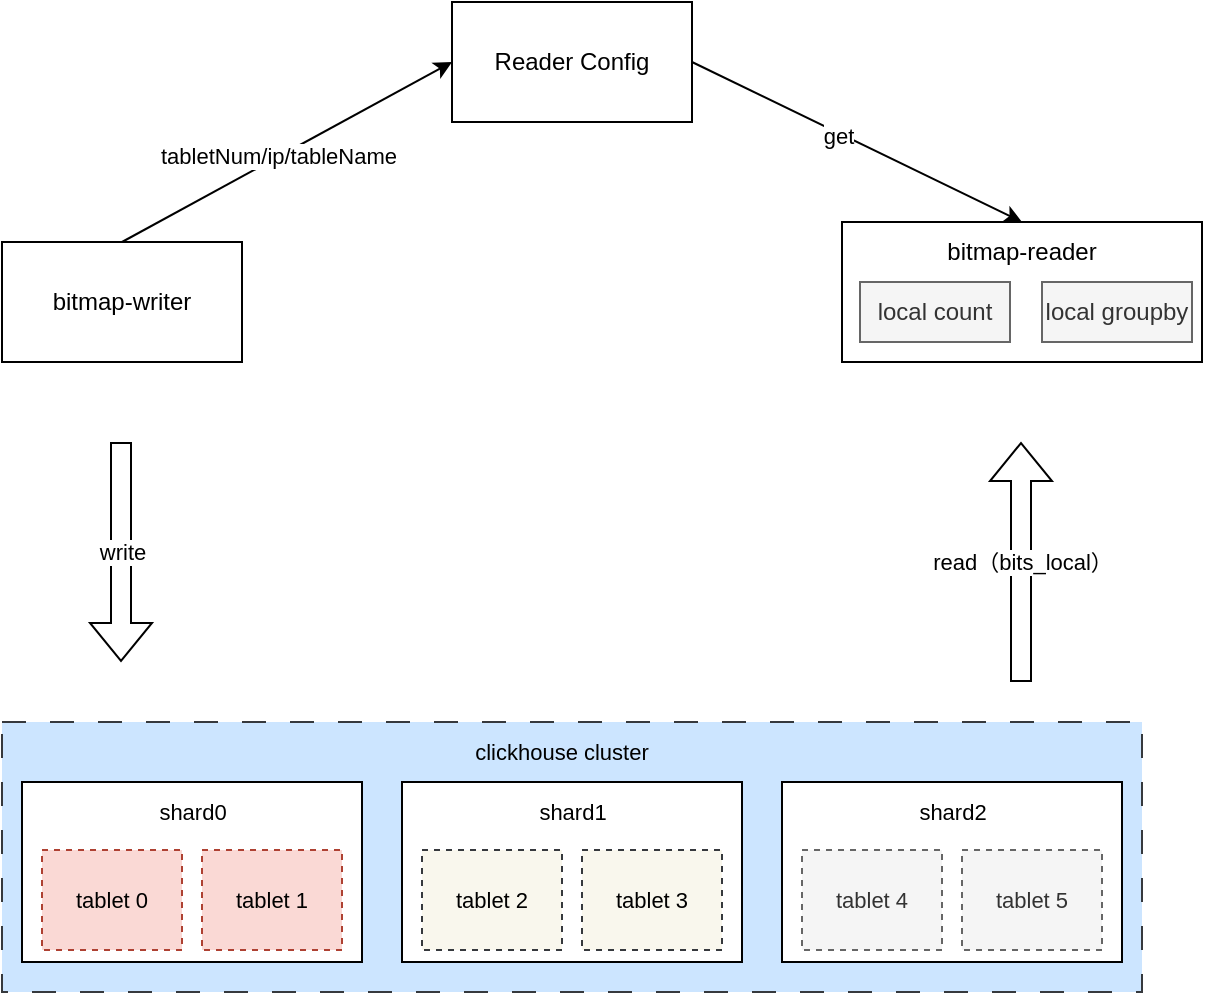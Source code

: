 <mxfile version="21.1.8" type="github">
  <diagram name="第 1 页" id="tmdlvAJcl1UNOviPKKxD">
    <mxGraphModel dx="908" dy="614" grid="1" gridSize="10" guides="1" tooltips="1" connect="1" arrows="1" fold="1" page="1" pageScale="1" pageWidth="827" pageHeight="1169" math="0" shadow="0">
      <root>
        <mxCell id="0" />
        <mxCell id="1" parent="0" />
        <mxCell id="CcoNBpFSK2tCV6slftDk-1" value="" style="group" vertex="1" connectable="0" parent="1">
          <mxGeometry x="40" y="840" width="570" height="135" as="geometry" />
        </mxCell>
        <mxCell id="CcoNBpFSK2tCV6slftDk-2" value="" style="rounded=0;whiteSpace=wrap;html=1;strokeColor=#36393d;fontSize=11;fillColor=#cce5ff;dashed=1;dashPattern=12 12;" vertex="1" parent="CcoNBpFSK2tCV6slftDk-1">
          <mxGeometry width="570" height="135" as="geometry" />
        </mxCell>
        <mxCell id="CcoNBpFSK2tCV6slftDk-3" value="" style="rounded=0;whiteSpace=wrap;html=1;strokeColor=#000000;fontSize=11;fillColor=default;" vertex="1" parent="CcoNBpFSK2tCV6slftDk-1">
          <mxGeometry x="10" y="30" width="170" height="90" as="geometry" />
        </mxCell>
        <mxCell id="CcoNBpFSK2tCV6slftDk-4" value="shard0" style="text;html=1;align=center;verticalAlign=middle;resizable=0;points=[];autosize=1;strokeColor=none;fillColor=none;fontSize=11;" vertex="1" parent="CcoNBpFSK2tCV6slftDk-1">
          <mxGeometry x="65" y="30" width="60" height="30" as="geometry" />
        </mxCell>
        <mxCell id="CcoNBpFSK2tCV6slftDk-5" value="tablet 0" style="rounded=0;whiteSpace=wrap;html=1;strokeColor=#ae4132;fontSize=11;fillColor=#fad9d5;dashed=1;" vertex="1" parent="CcoNBpFSK2tCV6slftDk-1">
          <mxGeometry x="20" y="64" width="70" height="50" as="geometry" />
        </mxCell>
        <mxCell id="CcoNBpFSK2tCV6slftDk-6" value="tablet 1" style="rounded=0;whiteSpace=wrap;html=1;strokeColor=#ae4132;fontSize=11;fillColor=#fad9d5;dashed=1;" vertex="1" parent="CcoNBpFSK2tCV6slftDk-1">
          <mxGeometry x="100" y="64" width="70" height="50" as="geometry" />
        </mxCell>
        <mxCell id="CcoNBpFSK2tCV6slftDk-7" value="" style="rounded=0;whiteSpace=wrap;html=1;strokeColor=#000000;fontSize=11;fillColor=default;" vertex="1" parent="CcoNBpFSK2tCV6slftDk-1">
          <mxGeometry x="200" y="30" width="170" height="90" as="geometry" />
        </mxCell>
        <mxCell id="CcoNBpFSK2tCV6slftDk-8" value="shard1" style="text;html=1;align=center;verticalAlign=middle;resizable=0;points=[];autosize=1;strokeColor=none;fillColor=none;fontSize=11;" vertex="1" parent="CcoNBpFSK2tCV6slftDk-1">
          <mxGeometry x="255" y="30" width="60" height="30" as="geometry" />
        </mxCell>
        <mxCell id="CcoNBpFSK2tCV6slftDk-9" value="tablet 2" style="rounded=0;whiteSpace=wrap;html=1;strokeColor=#36393d;fontSize=11;fillColor=#f9f7ed;dashed=1;" vertex="1" parent="CcoNBpFSK2tCV6slftDk-1">
          <mxGeometry x="210" y="64" width="70" height="50" as="geometry" />
        </mxCell>
        <mxCell id="CcoNBpFSK2tCV6slftDk-10" value="tablet 3" style="rounded=0;whiteSpace=wrap;html=1;strokeColor=#36393d;fontSize=11;fillColor=#f9f7ed;dashed=1;" vertex="1" parent="CcoNBpFSK2tCV6slftDk-1">
          <mxGeometry x="290" y="64" width="70" height="50" as="geometry" />
        </mxCell>
        <mxCell id="CcoNBpFSK2tCV6slftDk-11" value="" style="rounded=0;whiteSpace=wrap;html=1;strokeColor=#000000;fontSize=11;fillColor=default;" vertex="1" parent="CcoNBpFSK2tCV6slftDk-1">
          <mxGeometry x="390" y="30" width="170" height="90" as="geometry" />
        </mxCell>
        <mxCell id="CcoNBpFSK2tCV6slftDk-12" value="shard2" style="text;html=1;align=center;verticalAlign=middle;resizable=0;points=[];autosize=1;strokeColor=none;fillColor=none;fontSize=11;" vertex="1" parent="CcoNBpFSK2tCV6slftDk-1">
          <mxGeometry x="445" y="30" width="60" height="30" as="geometry" />
        </mxCell>
        <mxCell id="CcoNBpFSK2tCV6slftDk-13" value="tablet 4" style="rounded=0;whiteSpace=wrap;html=1;strokeColor=#666666;fontSize=11;fillColor=#f5f5f5;dashed=1;fontColor=#333333;" vertex="1" parent="CcoNBpFSK2tCV6slftDk-1">
          <mxGeometry x="400" y="64" width="70" height="50" as="geometry" />
        </mxCell>
        <mxCell id="CcoNBpFSK2tCV6slftDk-14" value="tablet 5" style="rounded=0;whiteSpace=wrap;html=1;strokeColor=#666666;fontSize=11;fillColor=#f5f5f5;dashed=1;fontColor=#333333;" vertex="1" parent="CcoNBpFSK2tCV6slftDk-1">
          <mxGeometry x="480" y="64" width="70" height="50" as="geometry" />
        </mxCell>
        <mxCell id="CcoNBpFSK2tCV6slftDk-15" value="clickhouse cluster" style="text;html=1;strokeColor=none;fillColor=none;align=center;verticalAlign=middle;whiteSpace=wrap;rounded=0;fontSize=11;" vertex="1" parent="CcoNBpFSK2tCV6slftDk-1">
          <mxGeometry x="230" width="100" height="30" as="geometry" />
        </mxCell>
        <mxCell id="CcoNBpFSK2tCV6slftDk-16" value="write" style="shape=flexArrow;endArrow=classic;html=1;rounded=0;" edge="1" parent="1">
          <mxGeometry width="50" height="50" relative="1" as="geometry">
            <mxPoint x="99.5" y="700" as="sourcePoint" />
            <mxPoint x="99.5" y="810" as="targetPoint" />
          </mxGeometry>
        </mxCell>
        <mxCell id="CcoNBpFSK2tCV6slftDk-17" value="bitmap-writer" style="rounded=0;whiteSpace=wrap;html=1;" vertex="1" parent="1">
          <mxGeometry x="40" y="600" width="120" height="60" as="geometry" />
        </mxCell>
        <mxCell id="CcoNBpFSK2tCV6slftDk-18" value="Reader Config" style="rounded=0;whiteSpace=wrap;html=1;" vertex="1" parent="1">
          <mxGeometry x="265" y="480" width="120" height="60" as="geometry" />
        </mxCell>
        <mxCell id="CcoNBpFSK2tCV6slftDk-19" value="" style="endArrow=classic;html=1;rounded=0;exitX=0.5;exitY=0;exitDx=0;exitDy=0;entryX=0;entryY=0.5;entryDx=0;entryDy=0;" edge="1" parent="1" source="CcoNBpFSK2tCV6slftDk-17" target="CcoNBpFSK2tCV6slftDk-18">
          <mxGeometry width="50" height="50" relative="1" as="geometry">
            <mxPoint x="270" y="540" as="sourcePoint" />
            <mxPoint x="320" y="490" as="targetPoint" />
          </mxGeometry>
        </mxCell>
        <mxCell id="CcoNBpFSK2tCV6slftDk-20" value="tabletNum/ip/tableName" style="edgeLabel;html=1;align=center;verticalAlign=middle;resizable=0;points=[];" vertex="1" connectable="0" parent="CcoNBpFSK2tCV6slftDk-19">
          <mxGeometry x="-0.012" y="-1" relative="1" as="geometry">
            <mxPoint x="-4" as="offset" />
          </mxGeometry>
        </mxCell>
        <mxCell id="CcoNBpFSK2tCV6slftDk-21" value="" style="rounded=0;whiteSpace=wrap;html=1;" vertex="1" parent="1">
          <mxGeometry x="460" y="590" width="180" height="70" as="geometry" />
        </mxCell>
        <mxCell id="CcoNBpFSK2tCV6slftDk-22" value="" style="endArrow=classic;html=1;rounded=0;entryX=0.5;entryY=0;entryDx=0;entryDy=0;exitX=1;exitY=0.5;exitDx=0;exitDy=0;" edge="1" parent="1" source="CcoNBpFSK2tCV6slftDk-18" target="CcoNBpFSK2tCV6slftDk-21">
          <mxGeometry width="50" height="50" relative="1" as="geometry">
            <mxPoint x="440" y="590" as="sourcePoint" />
            <mxPoint x="275" y="520" as="targetPoint" />
          </mxGeometry>
        </mxCell>
        <mxCell id="CcoNBpFSK2tCV6slftDk-24" value="get" style="edgeLabel;html=1;align=center;verticalAlign=middle;resizable=0;points=[];" vertex="1" connectable="0" parent="CcoNBpFSK2tCV6slftDk-22">
          <mxGeometry x="-0.109" y="-1" relative="1" as="geometry">
            <mxPoint as="offset" />
          </mxGeometry>
        </mxCell>
        <mxCell id="CcoNBpFSK2tCV6slftDk-25" value="read（bits_local）" style="shape=flexArrow;endArrow=classic;html=1;rounded=0;" edge="1" parent="1">
          <mxGeometry width="50" height="50" relative="1" as="geometry">
            <mxPoint x="549.5" y="820" as="sourcePoint" />
            <mxPoint x="549.5" y="700" as="targetPoint" />
          </mxGeometry>
        </mxCell>
        <mxCell id="CcoNBpFSK2tCV6slftDk-26" value="local count" style="rounded=0;whiteSpace=wrap;html=1;fillColor=#f5f5f5;fontColor=#333333;strokeColor=#666666;" vertex="1" parent="1">
          <mxGeometry x="469" y="620" width="75" height="30" as="geometry" />
        </mxCell>
        <mxCell id="CcoNBpFSK2tCV6slftDk-27" value="local groupby" style="rounded=0;whiteSpace=wrap;html=1;fillColor=#f5f5f5;fontColor=#333333;strokeColor=#666666;" vertex="1" parent="1">
          <mxGeometry x="560" y="620" width="75" height="30" as="geometry" />
        </mxCell>
        <mxCell id="CcoNBpFSK2tCV6slftDk-28" value="bitmap-reader" style="text;html=1;strokeColor=none;fillColor=none;align=center;verticalAlign=middle;whiteSpace=wrap;rounded=0;" vertex="1" parent="1">
          <mxGeometry x="510" y="590" width="80" height="30" as="geometry" />
        </mxCell>
      </root>
    </mxGraphModel>
  </diagram>
</mxfile>
